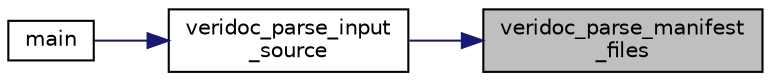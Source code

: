 digraph "veridoc_parse_manifest_files"
{
 // INTERACTIVE_SVG=YES
 // LATEX_PDF_SIZE
  edge [fontname="Helvetica",fontsize="10",labelfontname="Helvetica",labelfontsize="10"];
  node [fontname="Helvetica",fontsize="10",shape=record];
  rankdir="RL";
  Node1 [label="veridoc_parse_manifest\l_files",height=0.2,width=0.4,color="black", fillcolor="grey75", style="filled", fontcolor="black",tooltip="Responsible for iterating over the files in the manifest and adding them to the source tree."];
  Node1 -> Node2 [dir="back",color="midnightblue",fontsize="10",style="solid",fontname="Helvetica"];
  Node2 [label="veridoc_parse_input\l_source",height=0.2,width=0.4,color="black", fillcolor="white", style="filled",URL="$veridoc-parsing_8h.html#a1e8e002b1902302ef82ab467cf87566a",tooltip="Responsible for parsing each file in the manifest, and building the internal source tree."];
  Node2 -> Node3 [dir="back",color="midnightblue",fontsize="10",style="solid",fontname="Helvetica"];
  Node3 [label="main",height=0.2,width=0.4,color="black", fillcolor="white", style="filled",URL="$main_8c.html#a3c04138a5bfe5d72780bb7e82a18e627",tooltip=" "];
}
